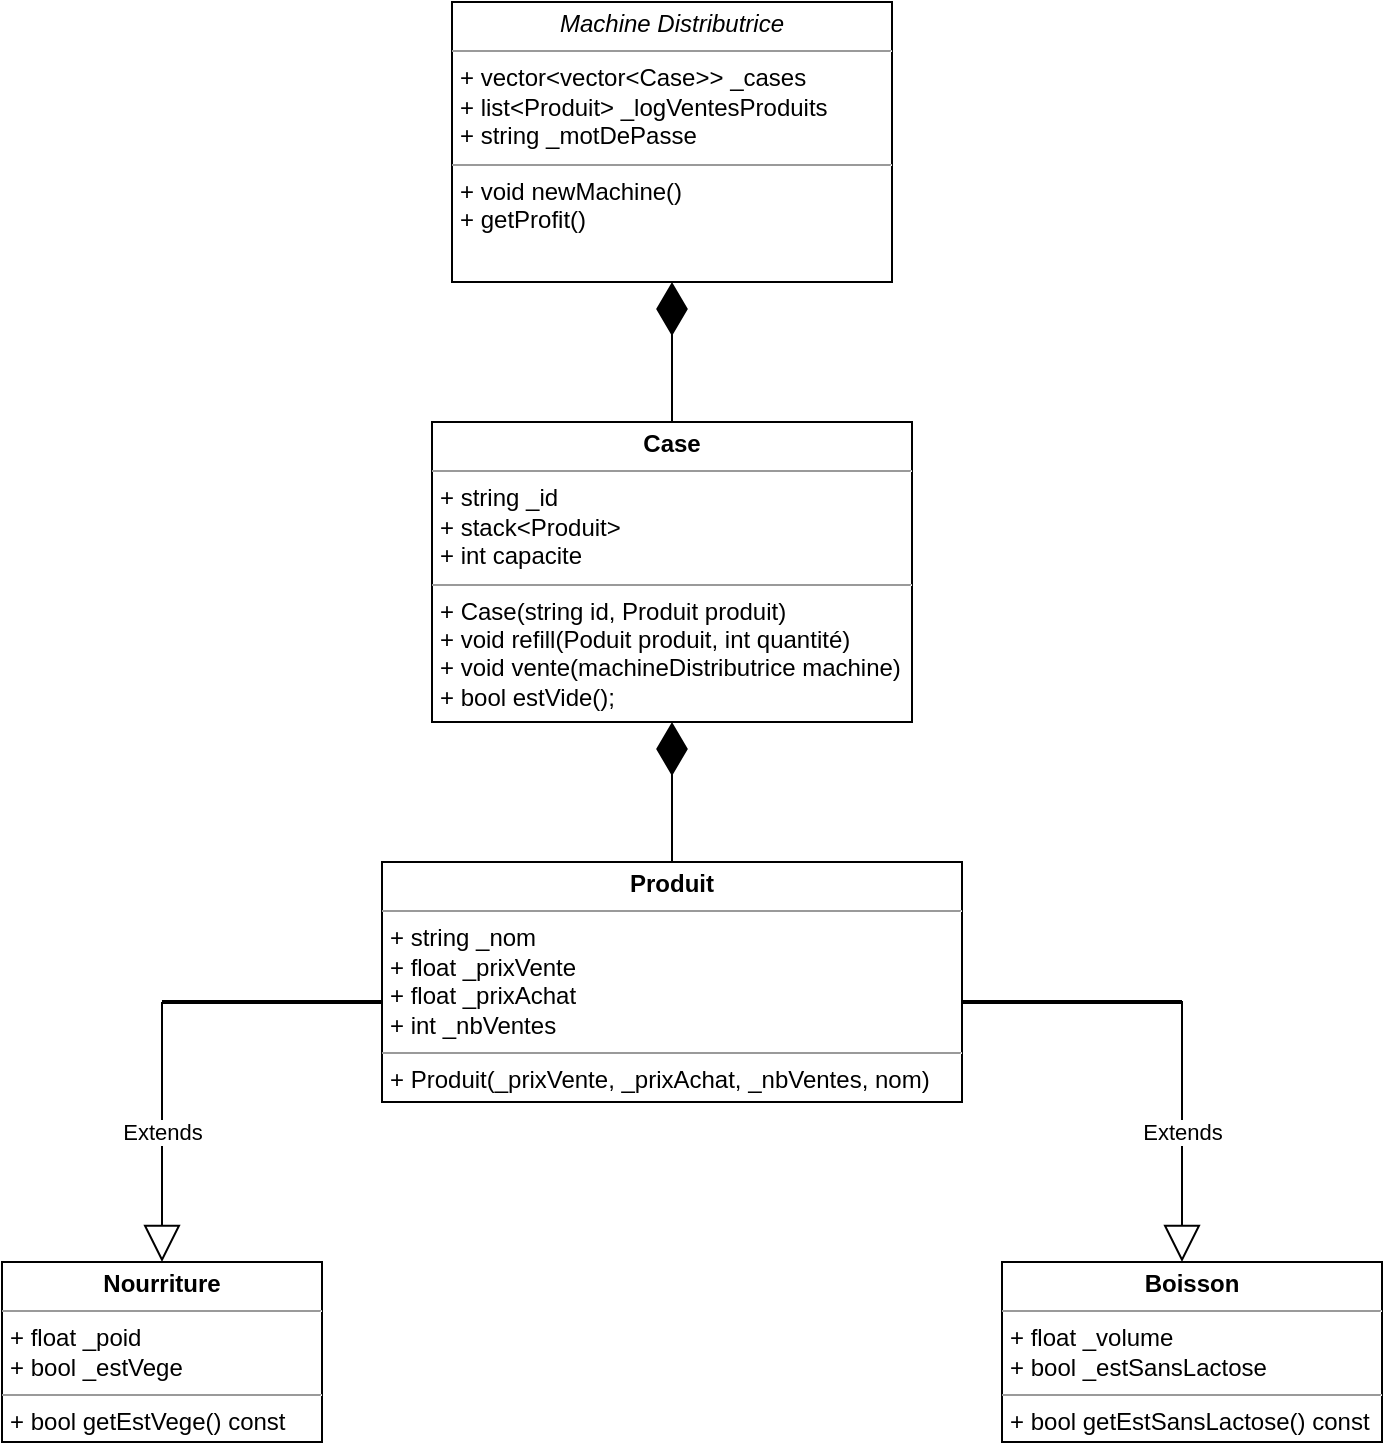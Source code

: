 <mxfile version="26.2.14">
  <diagram name="Page-1" id="c4acf3e9-155e-7222-9cf6-157b1a14988f">
    <mxGraphModel dx="1172" dy="2959" grid="1" gridSize="10" guides="1" tooltips="1" connect="1" arrows="1" fold="1" page="1" pageScale="1" pageWidth="850" pageHeight="1100" background="none" math="0" shadow="0">
      <root>
        <mxCell id="0" />
        <mxCell id="1" parent="0" />
        <mxCell id="5d2195bd80daf111-10" value="&lt;p style=&quot;margin:0px;margin-top:4px;text-align:center;&quot;&gt;&lt;i&gt;Machine Distributrice&lt;/i&gt;&lt;/p&gt;&lt;hr size=&quot;1&quot;&gt;&lt;p style=&quot;margin:0px;margin-left:4px;&quot;&gt;+ vector&amp;lt;vector&amp;lt;Case&amp;gt;&amp;gt; _cases&lt;br&gt;+ list&amp;lt;Produit&amp;gt; _logVentesProduits&lt;/p&gt;&lt;p style=&quot;margin:0px;margin-left:4px;&quot;&gt;+ string _motDePasse&lt;/p&gt;&lt;hr size=&quot;1&quot;&gt;&lt;p style=&quot;margin:0px;margin-left:4px;&quot;&gt;+ void newMachine()&lt;br&gt;&lt;/p&gt;&lt;p style=&quot;margin:0px;margin-left:4px;&quot;&gt;+ getProfit()&lt;/p&gt;" style="verticalAlign=top;align=left;overflow=fill;fontSize=12;fontFamily=Helvetica;html=1;rounded=0;shadow=0;comic=0;labelBackgroundColor=none;strokeWidth=1" parent="1" vertex="1">
          <mxGeometry x="315" y="-2100" width="220" height="140" as="geometry" />
        </mxCell>
        <mxCell id="5d2195bd80daf111-12" value="&lt;p style=&quot;margin:0px;margin-top:4px;text-align:center;&quot;&gt;&lt;b&gt;Produit&lt;/b&gt;&lt;/p&gt;&lt;hr size=&quot;1&quot;&gt;&lt;p style=&quot;margin:0px;margin-left:4px;&quot;&gt;+ string _nom&lt;/p&gt;&lt;p style=&quot;margin:0px;margin-left:4px;&quot;&gt;+ float _prixVente&lt;br&gt;&lt;/p&gt;&lt;p style=&quot;margin:0px;margin-left:4px;&quot;&gt;+ float _prixAchat&lt;/p&gt;&lt;p style=&quot;margin:0px;margin-left:4px;&quot;&gt;+ int _nbVentes&lt;/p&gt;&lt;hr size=&quot;1&quot;&gt;&lt;p style=&quot;margin:0px;margin-left:4px;&quot;&gt;+ Produit(_prixVente, _prixAchat, _nbVentes, nom)&lt;/p&gt;" style="verticalAlign=top;align=left;overflow=fill;fontSize=12;fontFamily=Helvetica;html=1;rounded=0;shadow=0;comic=0;labelBackgroundColor=none;strokeWidth=1" parent="1" vertex="1">
          <mxGeometry x="280" y="-1670" width="290" height="120" as="geometry" />
        </mxCell>
        <mxCell id="5d2195bd80daf111-15" value="&lt;p style=&quot;margin:0px;margin-top:4px;text-align:center;&quot;&gt;&lt;b&gt;Case&lt;/b&gt;&lt;/p&gt;&lt;hr size=&quot;1&quot;&gt;&lt;p style=&quot;margin:0px;margin-left:4px;&quot;&gt;+&amp;nbsp;string _id&lt;/p&gt;&lt;p style=&quot;margin:0px;margin-left:4px;&quot;&gt;+ stack&amp;lt;Produit&amp;gt;&lt;/p&gt;&lt;p style=&quot;margin:0px;margin-left:4px;&quot;&gt;+ int capacite&lt;/p&gt;&lt;hr size=&quot;1&quot;&gt;&lt;p style=&quot;margin:0px;margin-left:4px;&quot;&gt;+ Case(string id, Produit produit)&lt;/p&gt;&lt;p style=&quot;margin:0px;margin-left:4px;&quot;&gt;+ void refill(Poduit produit, int quantité)&lt;/p&gt;&lt;p style=&quot;margin:0px;margin-left:4px;&quot;&gt;+ void vente(machineDistributrice machine)&lt;br&gt;&lt;/p&gt;&lt;p style=&quot;margin:0px;margin-left:4px;&quot;&gt;+ bool estVide();&lt;/p&gt;" style="verticalAlign=top;align=left;overflow=fill;fontSize=12;fontFamily=Helvetica;html=1;rounded=0;shadow=0;comic=0;labelBackgroundColor=none;strokeWidth=1" parent="1" vertex="1">
          <mxGeometry x="305" y="-1890" width="240" height="150" as="geometry" />
        </mxCell>
        <mxCell id="5d2195bd80daf111-18" value="&lt;p style=&quot;margin:0px;margin-top:4px;text-align:center;&quot;&gt;&lt;b&gt;Nourriture&lt;/b&gt;&lt;/p&gt;&lt;hr size=&quot;1&quot;&gt;&lt;p style=&quot;margin:0px;margin-left:4px;&quot;&gt;+ float _poid&lt;/p&gt;&lt;p style=&quot;margin:0px;margin-left:4px;&quot;&gt;+ bool _estVege&lt;/p&gt;&lt;hr size=&quot;1&quot;&gt;&lt;p style=&quot;margin:0px;margin-left:4px;&quot;&gt;+ bool getEstVege() const&lt;br&gt;&lt;/p&gt;" style="verticalAlign=top;align=left;overflow=fill;fontSize=12;fontFamily=Helvetica;html=1;rounded=0;shadow=0;comic=0;labelBackgroundColor=none;strokeWidth=1" parent="1" vertex="1">
          <mxGeometry x="90" y="-1470" width="160" height="90" as="geometry" />
        </mxCell>
        <mxCell id="5d2195bd80daf111-20" value="&lt;p style=&quot;margin:0px;margin-top:4px;text-align:center;&quot;&gt;&lt;b&gt;Boisson&lt;/b&gt;&lt;/p&gt;&lt;hr size=&quot;1&quot;&gt;&lt;p style=&quot;margin:0px;margin-left:4px;&quot;&gt;+ float _volume&lt;br&gt;&lt;/p&gt;&lt;p style=&quot;margin:0px;margin-left:4px;&quot;&gt;+ bool _estSansLactose&lt;/p&gt;&lt;hr size=&quot;1&quot;&gt;&lt;p style=&quot;margin:0px;margin-left:4px;&quot;&gt;+ bool getEstSansLactose() const&lt;/p&gt;" style="verticalAlign=top;align=left;overflow=fill;fontSize=12;fontFamily=Helvetica;html=1;rounded=0;shadow=0;comic=0;labelBackgroundColor=none;strokeWidth=1" parent="1" vertex="1">
          <mxGeometry x="590" y="-1470" width="190" height="90" as="geometry" />
        </mxCell>
        <mxCell id="UzSS1koRNB-ZTtQq1VOV-8" value="" style="endArrow=diamondThin;endFill=1;endSize=24;html=1;rounded=0;entryX=0.5;entryY=1;entryDx=0;entryDy=0;exitX=0.5;exitY=0;exitDx=0;exitDy=0;" parent="1" source="5d2195bd80daf111-12" target="5d2195bd80daf111-15" edge="1">
          <mxGeometry width="160" relative="1" as="geometry">
            <mxPoint x="435" y="-1670" as="sourcePoint" />
            <mxPoint x="595" y="-1670" as="targetPoint" />
          </mxGeometry>
        </mxCell>
        <mxCell id="UzSS1koRNB-ZTtQq1VOV-18" value="" style="line;strokeWidth=2;html=1;" parent="1" vertex="1">
          <mxGeometry x="170" y="-1605" width="110" height="10" as="geometry" />
        </mxCell>
        <mxCell id="UzSS1koRNB-ZTtQq1VOV-19" value="Extends" style="endArrow=block;endSize=16;endFill=0;html=1;rounded=0;exitX=0;exitY=0.5;exitDx=0;exitDy=0;exitPerimeter=0;" parent="1" source="UzSS1koRNB-ZTtQq1VOV-18" edge="1">
          <mxGeometry width="160" relative="1" as="geometry">
            <mxPoint x="170" y="-1570" as="sourcePoint" />
            <mxPoint x="170" y="-1470" as="targetPoint" />
          </mxGeometry>
        </mxCell>
        <mxCell id="UzSS1koRNB-ZTtQq1VOV-20" value="" style="line;strokeWidth=2;html=1;" parent="1" vertex="1">
          <mxGeometry x="570" y="-1605" width="110" height="10" as="geometry" />
        </mxCell>
        <mxCell id="UzSS1koRNB-ZTtQq1VOV-22" value="Extends" style="endArrow=block;endSize=16;endFill=0;html=1;rounded=0;" parent="1" edge="1">
          <mxGeometry width="160" relative="1" as="geometry">
            <mxPoint x="680" y="-1600.5" as="sourcePoint" />
            <mxPoint x="680" y="-1470" as="targetPoint" />
          </mxGeometry>
        </mxCell>
        <mxCell id="UzSS1koRNB-ZTtQq1VOV-23" value="" style="endArrow=diamondThin;endFill=1;endSize=24;html=1;rounded=0;entryX=0.5;entryY=1;entryDx=0;entryDy=0;exitX=0.5;exitY=0;exitDx=0;exitDy=0;" parent="1" source="5d2195bd80daf111-15" target="5d2195bd80daf111-10" edge="1">
          <mxGeometry width="160" relative="1" as="geometry">
            <mxPoint x="420" y="-1890" as="sourcePoint" />
            <mxPoint x="580" y="-1890" as="targetPoint" />
            <Array as="points" />
          </mxGeometry>
        </mxCell>
      </root>
    </mxGraphModel>
  </diagram>
</mxfile>
